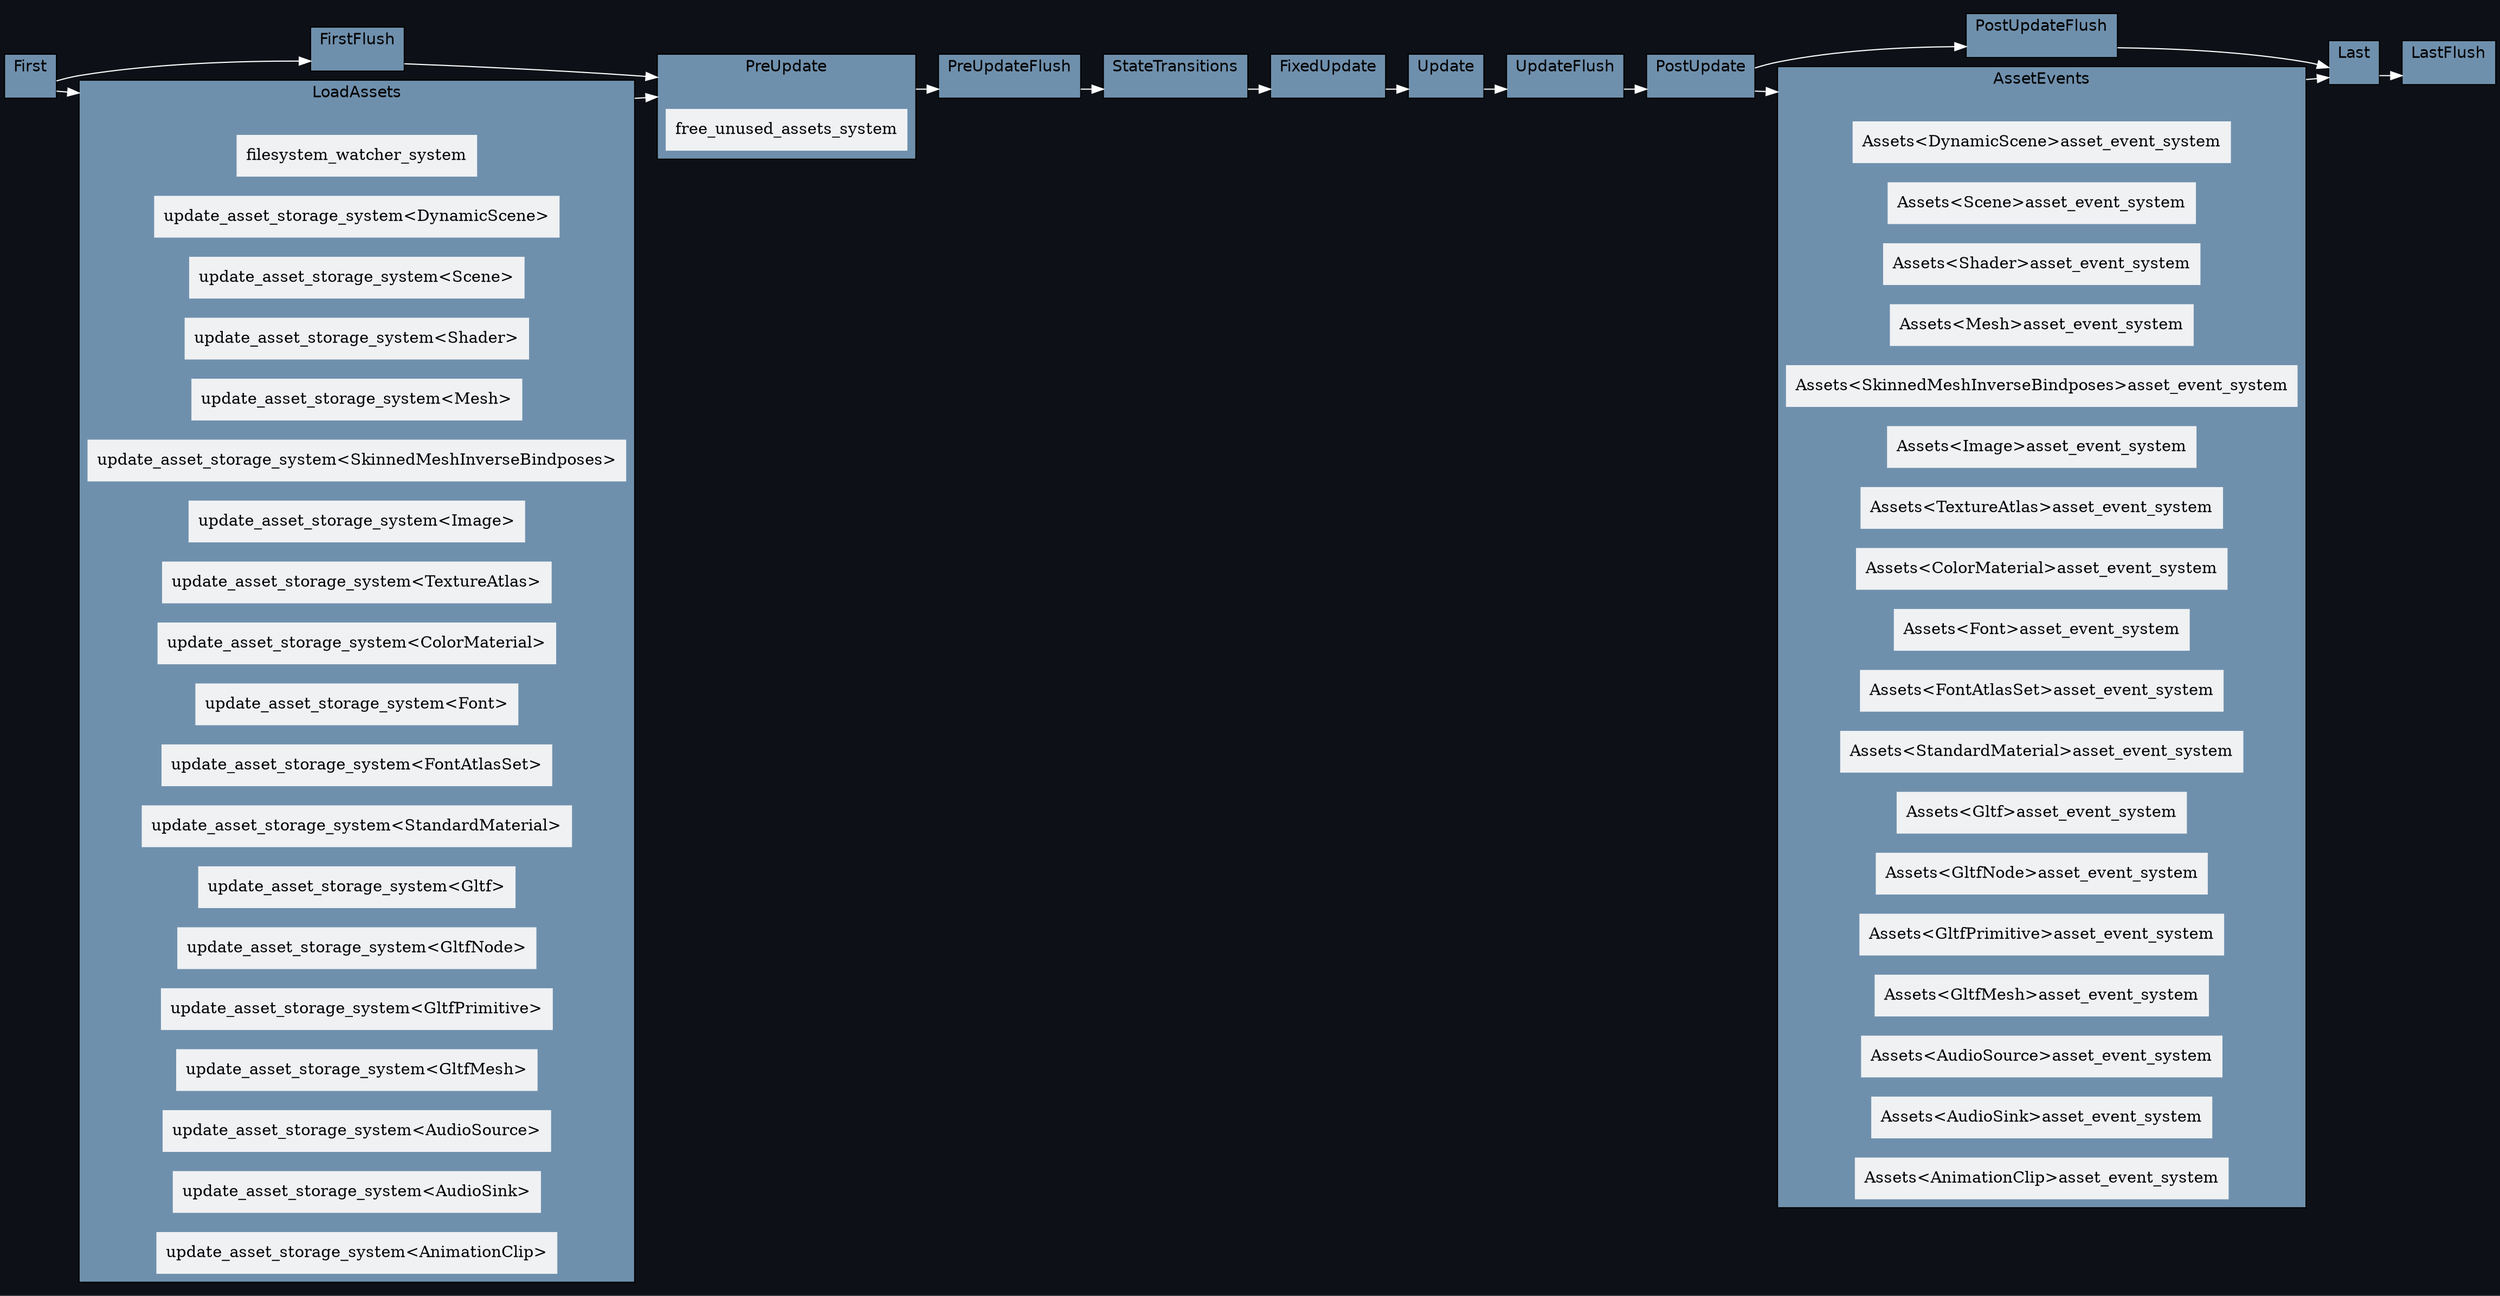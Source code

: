 digraph "schedule" {
	"compound"="true";
	"splines"="spline";
	"rankdir"="LR";
	"bgcolor"="#0d1117";
	"fontname"="Helvetica";
	node ["shape"="box", "style"="filled", "fillcolor"="#eff1f3", "color"="#eff1f3"];
	edge ["color"="white"];
	subgraph "clusternode_Set(0)" {
		"label"="Update";
		"bgcolor"="#6f90ad";
		"set_marker_node_Set(0)" ["style"="invis", "label"="", "height"="0", "shape"="point"]
	}
	
	subgraph "clusternode_Set(2)" {
		"label"="FirstFlush";
		"bgcolor"="#6f90ad";
		"set_marker_node_Set(2)" ["style"="invis", "label"="", "height"="0", "shape"="point"]
	}
	
	subgraph "clusternode_Set(3)" {
		"label"="PreUpdateFlush";
		"bgcolor"="#6f90ad";
		"set_marker_node_Set(3)" ["style"="invis", "label"="", "height"="0", "shape"="point"]
	}
	
	subgraph "clusternode_Set(4)" {
		"label"="UpdateFlush";
		"bgcolor"="#6f90ad";
		"set_marker_node_Set(4)" ["style"="invis", "label"="", "height"="0", "shape"="point"]
	}
	
	subgraph "clusternode_Set(5)" {
		"label"="PostUpdateFlush";
		"bgcolor"="#6f90ad";
		"set_marker_node_Set(5)" ["style"="invis", "label"="", "height"="0", "shape"="point"]
	}
	
	subgraph "clusternode_Set(6)" {
		"label"="LastFlush";
		"bgcolor"="#6f90ad";
		"set_marker_node_Set(6)" ["style"="invis", "label"="", "height"="0", "shape"="point"]
	}
	
	subgraph "clusternode_Set(7)" {
		"label"="First";
		"bgcolor"="#6f90ad";
		"set_marker_node_Set(7)" ["style"="invis", "label"="", "height"="0", "shape"="point"]
	}
	
	subgraph "clusternode_Set(8)" {
		"label"="PreUpdate";
		"bgcolor"="#6f90ad";
		"set_marker_node_Set(8)" ["style"="invis", "label"="", "height"="0", "shape"="point"]
		"node_System(47)" ["label"="free_unused_assets_system"]
	}
	
	subgraph "clusternode_Set(9)" {
		"label"="StateTransitions";
		"bgcolor"="#6f90ad";
		"set_marker_node_Set(9)" ["style"="invis", "label"="", "height"="0", "shape"="point"]
	}
	
	subgraph "clusternode_Set(10)" {
		"label"="FixedUpdate";
		"bgcolor"="#6f90ad";
		"set_marker_node_Set(10)" ["style"="invis", "label"="", "height"="0", "shape"="point"]
	}
	
	subgraph "clusternode_Set(11)" {
		"label"="PostUpdate";
		"bgcolor"="#6f90ad";
		"set_marker_node_Set(11)" ["style"="invis", "label"="", "height"="0", "shape"="point"]
	}
	
	subgraph "clusternode_Set(12)" {
		"label"="Last";
		"bgcolor"="#6f90ad";
		"set_marker_node_Set(12)" ["style"="invis", "label"="", "height"="0", "shape"="point"]
	}
	
	subgraph "clusternode_Set(58)" {
		"label"="LoadAssets";
		"bgcolor"="#6f90ad";
		"set_marker_node_Set(58)" ["style"="invis", "label"="", "height"="0", "shape"="point"]
		"node_System(48)" ["label"="filesystem_watcher_system"]
		"node_System(50)" ["label"="update_asset_storage_system<DynamicScene>"]
		"node_System(53)" ["label"="update_asset_storage_system<Scene>"]
		"node_System(60)" ["label"="update_asset_storage_system<Shader>"]
		"node_System(74)" ["label"="update_asset_storage_system<Mesh>"]
		"node_System(77)" ["label"="update_asset_storage_system<SkinnedMeshInverseBindposes>"]
		"node_System(80)" ["label"="update_asset_storage_system<Image>"]
		"node_System(83)" ["label"="update_asset_storage_system<TextureAtlas>"]
		"node_System(86)" ["label"="update_asset_storage_system<ColorMaterial>"]
		"node_System(89)" ["label"="update_asset_storage_system<Font>"]
		"node_System(92)" ["label"="update_asset_storage_system<FontAtlasSet>"]
		"node_System(102)" ["label"="update_asset_storage_system<StandardMaterial>"]
		"node_System(113)" ["label"="update_asset_storage_system<Gltf>"]
		"node_System(116)" ["label"="update_asset_storage_system<GltfNode>"]
		"node_System(119)" ["label"="update_asset_storage_system<GltfPrimitive>"]
		"node_System(122)" ["label"="update_asset_storage_system<GltfMesh>"]
		"node_System(125)" ["label"="update_asset_storage_system<AudioSource>"]
		"node_System(128)" ["label"="update_asset_storage_system<AudioSink>"]
		"node_System(133)" ["label"="update_asset_storage_system<AnimationClip>"]
	}
	
	subgraph "clusternode_Set(59)" {
		"label"="AssetEvents";
		"bgcolor"="#6f90ad";
		"set_marker_node_Set(59)" ["style"="invis", "label"="", "height"="0", "shape"="point"]
		"node_System(49)" ["label"="Assets<DynamicScene>asset_event_system"]
		"node_System(52)" ["label"="Assets<Scene>asset_event_system"]
		"node_System(59)" ["label"="Assets<Shader>asset_event_system"]
		"node_System(73)" ["label"="Assets<Mesh>asset_event_system"]
		"node_System(76)" ["label"="Assets<SkinnedMeshInverseBindposes>asset_event_system"]
		"node_System(79)" ["label"="Assets<Image>asset_event_system"]
		"node_System(82)" ["label"="Assets<TextureAtlas>asset_event_system"]
		"node_System(85)" ["label"="Assets<ColorMaterial>asset_event_system"]
		"node_System(88)" ["label"="Assets<Font>asset_event_system"]
		"node_System(91)" ["label"="Assets<FontAtlasSet>asset_event_system"]
		"node_System(101)" ["label"="Assets<StandardMaterial>asset_event_system"]
		"node_System(112)" ["label"="Assets<Gltf>asset_event_system"]
		"node_System(115)" ["label"="Assets<GltfNode>asset_event_system"]
		"node_System(118)" ["label"="Assets<GltfPrimitive>asset_event_system"]
		"node_System(121)" ["label"="Assets<GltfMesh>asset_event_system"]
		"node_System(124)" ["label"="Assets<AudioSource>asset_event_system"]
		"node_System(127)" ["label"="Assets<AudioSink>asset_event_system"]
		"node_System(132)" ["label"="Assets<AnimationClip>asset_event_system"]
	}
	
	"set_marker_node_Set(7)" -> "set_marker_node_Set(2)" ["lhead"="clusternode_Set(2)", "ltail"="clusternode_Set(7)"]
	"set_marker_node_Set(2)" -> "set_marker_node_Set(8)" ["lhead"="clusternode_Set(8)", "ltail"="clusternode_Set(2)"]
	"set_marker_node_Set(8)" -> "set_marker_node_Set(3)" ["lhead"="clusternode_Set(3)", "ltail"="clusternode_Set(8)"]
	"set_marker_node_Set(3)" -> "set_marker_node_Set(9)" ["lhead"="clusternode_Set(9)", "ltail"="clusternode_Set(3)"]
	"set_marker_node_Set(9)" -> "set_marker_node_Set(10)" ["lhead"="clusternode_Set(10)", "ltail"="clusternode_Set(9)"]
	"set_marker_node_Set(10)" -> "set_marker_node_Set(0)" ["lhead"="clusternode_Set(0)", "ltail"="clusternode_Set(10)"]
	"set_marker_node_Set(0)" -> "set_marker_node_Set(4)" ["lhead"="clusternode_Set(4)", "ltail"="clusternode_Set(0)"]
	"set_marker_node_Set(4)" -> "set_marker_node_Set(11)" ["lhead"="clusternode_Set(11)", "ltail"="clusternode_Set(4)"]
	"set_marker_node_Set(11)" -> "set_marker_node_Set(5)" ["lhead"="clusternode_Set(5)", "ltail"="clusternode_Set(11)"]
	"set_marker_node_Set(5)" -> "set_marker_node_Set(12)" ["lhead"="clusternode_Set(12)", "ltail"="clusternode_Set(5)"]
	"set_marker_node_Set(12)" -> "set_marker_node_Set(6)" ["lhead"="clusternode_Set(6)", "ltail"="clusternode_Set(12)"]
	"set_marker_node_Set(58)" -> "set_marker_node_Set(8)" ["lhead"="clusternode_Set(8)", "ltail"="clusternode_Set(58)"]
	"set_marker_node_Set(7)" -> "set_marker_node_Set(58)" ["lhead"="clusternode_Set(58)", "ltail"="clusternode_Set(7)"]
	"set_marker_node_Set(11)" -> "set_marker_node_Set(59)" ["lhead"="clusternode_Set(59)", "ltail"="clusternode_Set(11)"]
	"set_marker_node_Set(59)" -> "set_marker_node_Set(12)" ["lhead"="clusternode_Set(12)", "ltail"="clusternode_Set(59)"]
}
